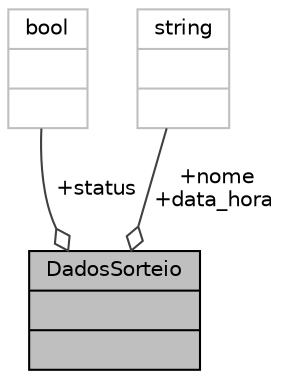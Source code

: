 digraph "DadosSorteio"
{
 // LATEX_PDF_SIZE
  edge [fontname="Helvetica",fontsize="10",labelfontname="Helvetica",labelfontsize="10"];
  node [fontname="Helvetica",fontsize="10",shape=record];
  Node1 [label="{DadosSorteio\n||}",height=0.2,width=0.4,color="black", fillcolor="grey75", style="filled", fontcolor="black",tooltip="Estrutura para armazenar dados de um sorteio."];
  Node2 -> Node1 [color="grey25",fontsize="10",style="solid",label=" +status" ,arrowhead="odiamond",fontname="Helvetica"];
  Node2 [label="{bool\n||}",height=0.2,width=0.4,color="grey75", fillcolor="white", style="filled",tooltip=" "];
  Node3 -> Node1 [color="grey25",fontsize="10",style="solid",label=" +nome\n+data_hora" ,arrowhead="odiamond",fontname="Helvetica"];
  Node3 [label="{string\n||}",height=0.2,width=0.4,color="grey75", fillcolor="white", style="filled",tooltip=" "];
}
